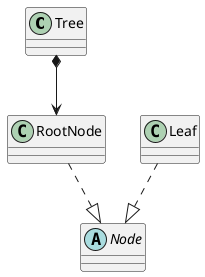 @startuml "Structur"

class Tree {
}

class RootNode {
}

class Leaf {
}

abstract Node {
}

Tree *--> RootNode
Leaf ..|> Node
RootNode ..|> Node

@enduml
